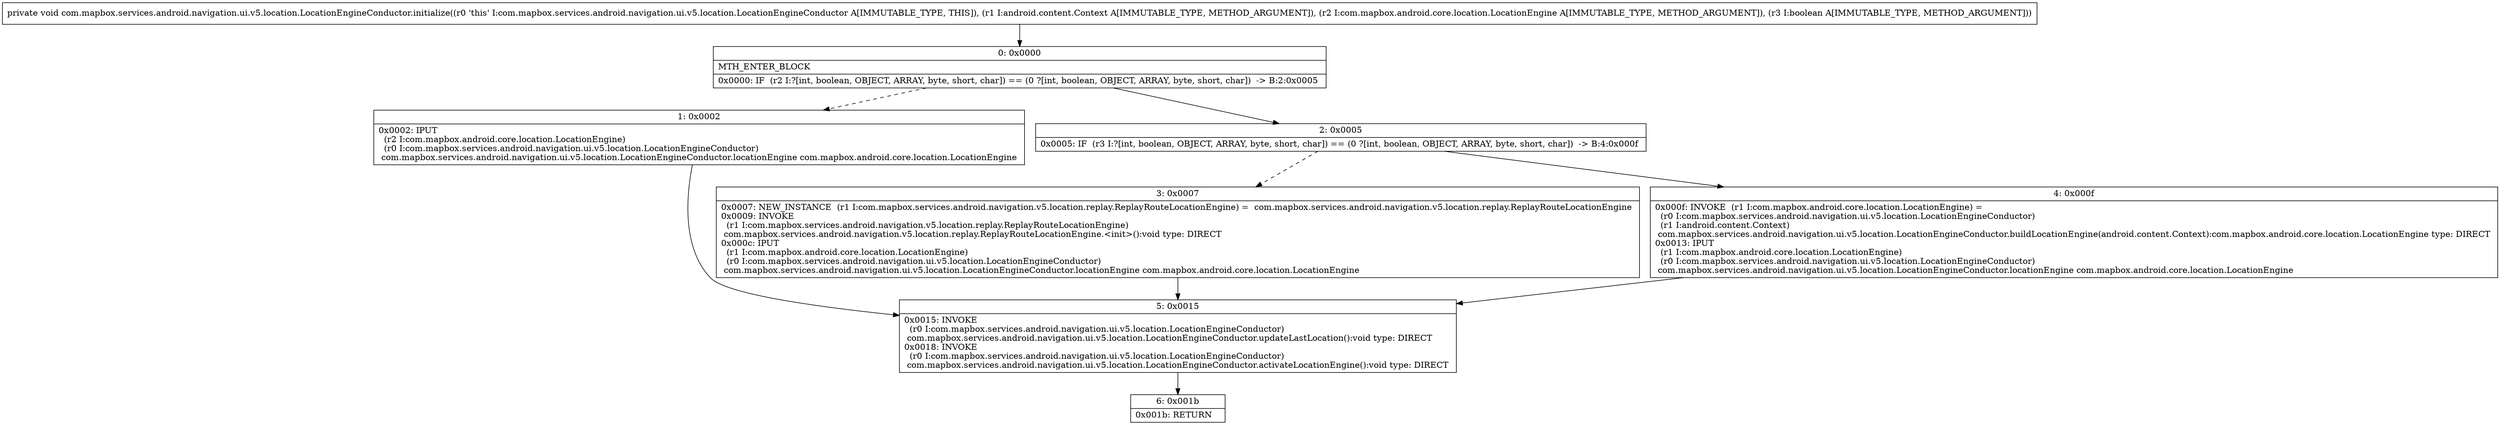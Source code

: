 digraph "CFG forcom.mapbox.services.android.navigation.ui.v5.location.LocationEngineConductor.initialize(Landroid\/content\/Context;Lcom\/mapbox\/android\/core\/location\/LocationEngine;Z)V" {
Node_0 [shape=record,label="{0\:\ 0x0000|MTH_ENTER_BLOCK\l|0x0000: IF  (r2 I:?[int, boolean, OBJECT, ARRAY, byte, short, char]) == (0 ?[int, boolean, OBJECT, ARRAY, byte, short, char])  \-\> B:2:0x0005 \l}"];
Node_1 [shape=record,label="{1\:\ 0x0002|0x0002: IPUT  \l  (r2 I:com.mapbox.android.core.location.LocationEngine)\l  (r0 I:com.mapbox.services.android.navigation.ui.v5.location.LocationEngineConductor)\l com.mapbox.services.android.navigation.ui.v5.location.LocationEngineConductor.locationEngine com.mapbox.android.core.location.LocationEngine \l}"];
Node_2 [shape=record,label="{2\:\ 0x0005|0x0005: IF  (r3 I:?[int, boolean, OBJECT, ARRAY, byte, short, char]) == (0 ?[int, boolean, OBJECT, ARRAY, byte, short, char])  \-\> B:4:0x000f \l}"];
Node_3 [shape=record,label="{3\:\ 0x0007|0x0007: NEW_INSTANCE  (r1 I:com.mapbox.services.android.navigation.v5.location.replay.ReplayRouteLocationEngine) =  com.mapbox.services.android.navigation.v5.location.replay.ReplayRouteLocationEngine \l0x0009: INVOKE  \l  (r1 I:com.mapbox.services.android.navigation.v5.location.replay.ReplayRouteLocationEngine)\l com.mapbox.services.android.navigation.v5.location.replay.ReplayRouteLocationEngine.\<init\>():void type: DIRECT \l0x000c: IPUT  \l  (r1 I:com.mapbox.android.core.location.LocationEngine)\l  (r0 I:com.mapbox.services.android.navigation.ui.v5.location.LocationEngineConductor)\l com.mapbox.services.android.navigation.ui.v5.location.LocationEngineConductor.locationEngine com.mapbox.android.core.location.LocationEngine \l}"];
Node_4 [shape=record,label="{4\:\ 0x000f|0x000f: INVOKE  (r1 I:com.mapbox.android.core.location.LocationEngine) = \l  (r0 I:com.mapbox.services.android.navigation.ui.v5.location.LocationEngineConductor)\l  (r1 I:android.content.Context)\l com.mapbox.services.android.navigation.ui.v5.location.LocationEngineConductor.buildLocationEngine(android.content.Context):com.mapbox.android.core.location.LocationEngine type: DIRECT \l0x0013: IPUT  \l  (r1 I:com.mapbox.android.core.location.LocationEngine)\l  (r0 I:com.mapbox.services.android.navigation.ui.v5.location.LocationEngineConductor)\l com.mapbox.services.android.navigation.ui.v5.location.LocationEngineConductor.locationEngine com.mapbox.android.core.location.LocationEngine \l}"];
Node_5 [shape=record,label="{5\:\ 0x0015|0x0015: INVOKE  \l  (r0 I:com.mapbox.services.android.navigation.ui.v5.location.LocationEngineConductor)\l com.mapbox.services.android.navigation.ui.v5.location.LocationEngineConductor.updateLastLocation():void type: DIRECT \l0x0018: INVOKE  \l  (r0 I:com.mapbox.services.android.navigation.ui.v5.location.LocationEngineConductor)\l com.mapbox.services.android.navigation.ui.v5.location.LocationEngineConductor.activateLocationEngine():void type: DIRECT \l}"];
Node_6 [shape=record,label="{6\:\ 0x001b|0x001b: RETURN   \l}"];
MethodNode[shape=record,label="{private void com.mapbox.services.android.navigation.ui.v5.location.LocationEngineConductor.initialize((r0 'this' I:com.mapbox.services.android.navigation.ui.v5.location.LocationEngineConductor A[IMMUTABLE_TYPE, THIS]), (r1 I:android.content.Context A[IMMUTABLE_TYPE, METHOD_ARGUMENT]), (r2 I:com.mapbox.android.core.location.LocationEngine A[IMMUTABLE_TYPE, METHOD_ARGUMENT]), (r3 I:boolean A[IMMUTABLE_TYPE, METHOD_ARGUMENT])) }"];
MethodNode -> Node_0;
Node_0 -> Node_1[style=dashed];
Node_0 -> Node_2;
Node_1 -> Node_5;
Node_2 -> Node_3[style=dashed];
Node_2 -> Node_4;
Node_3 -> Node_5;
Node_4 -> Node_5;
Node_5 -> Node_6;
}

